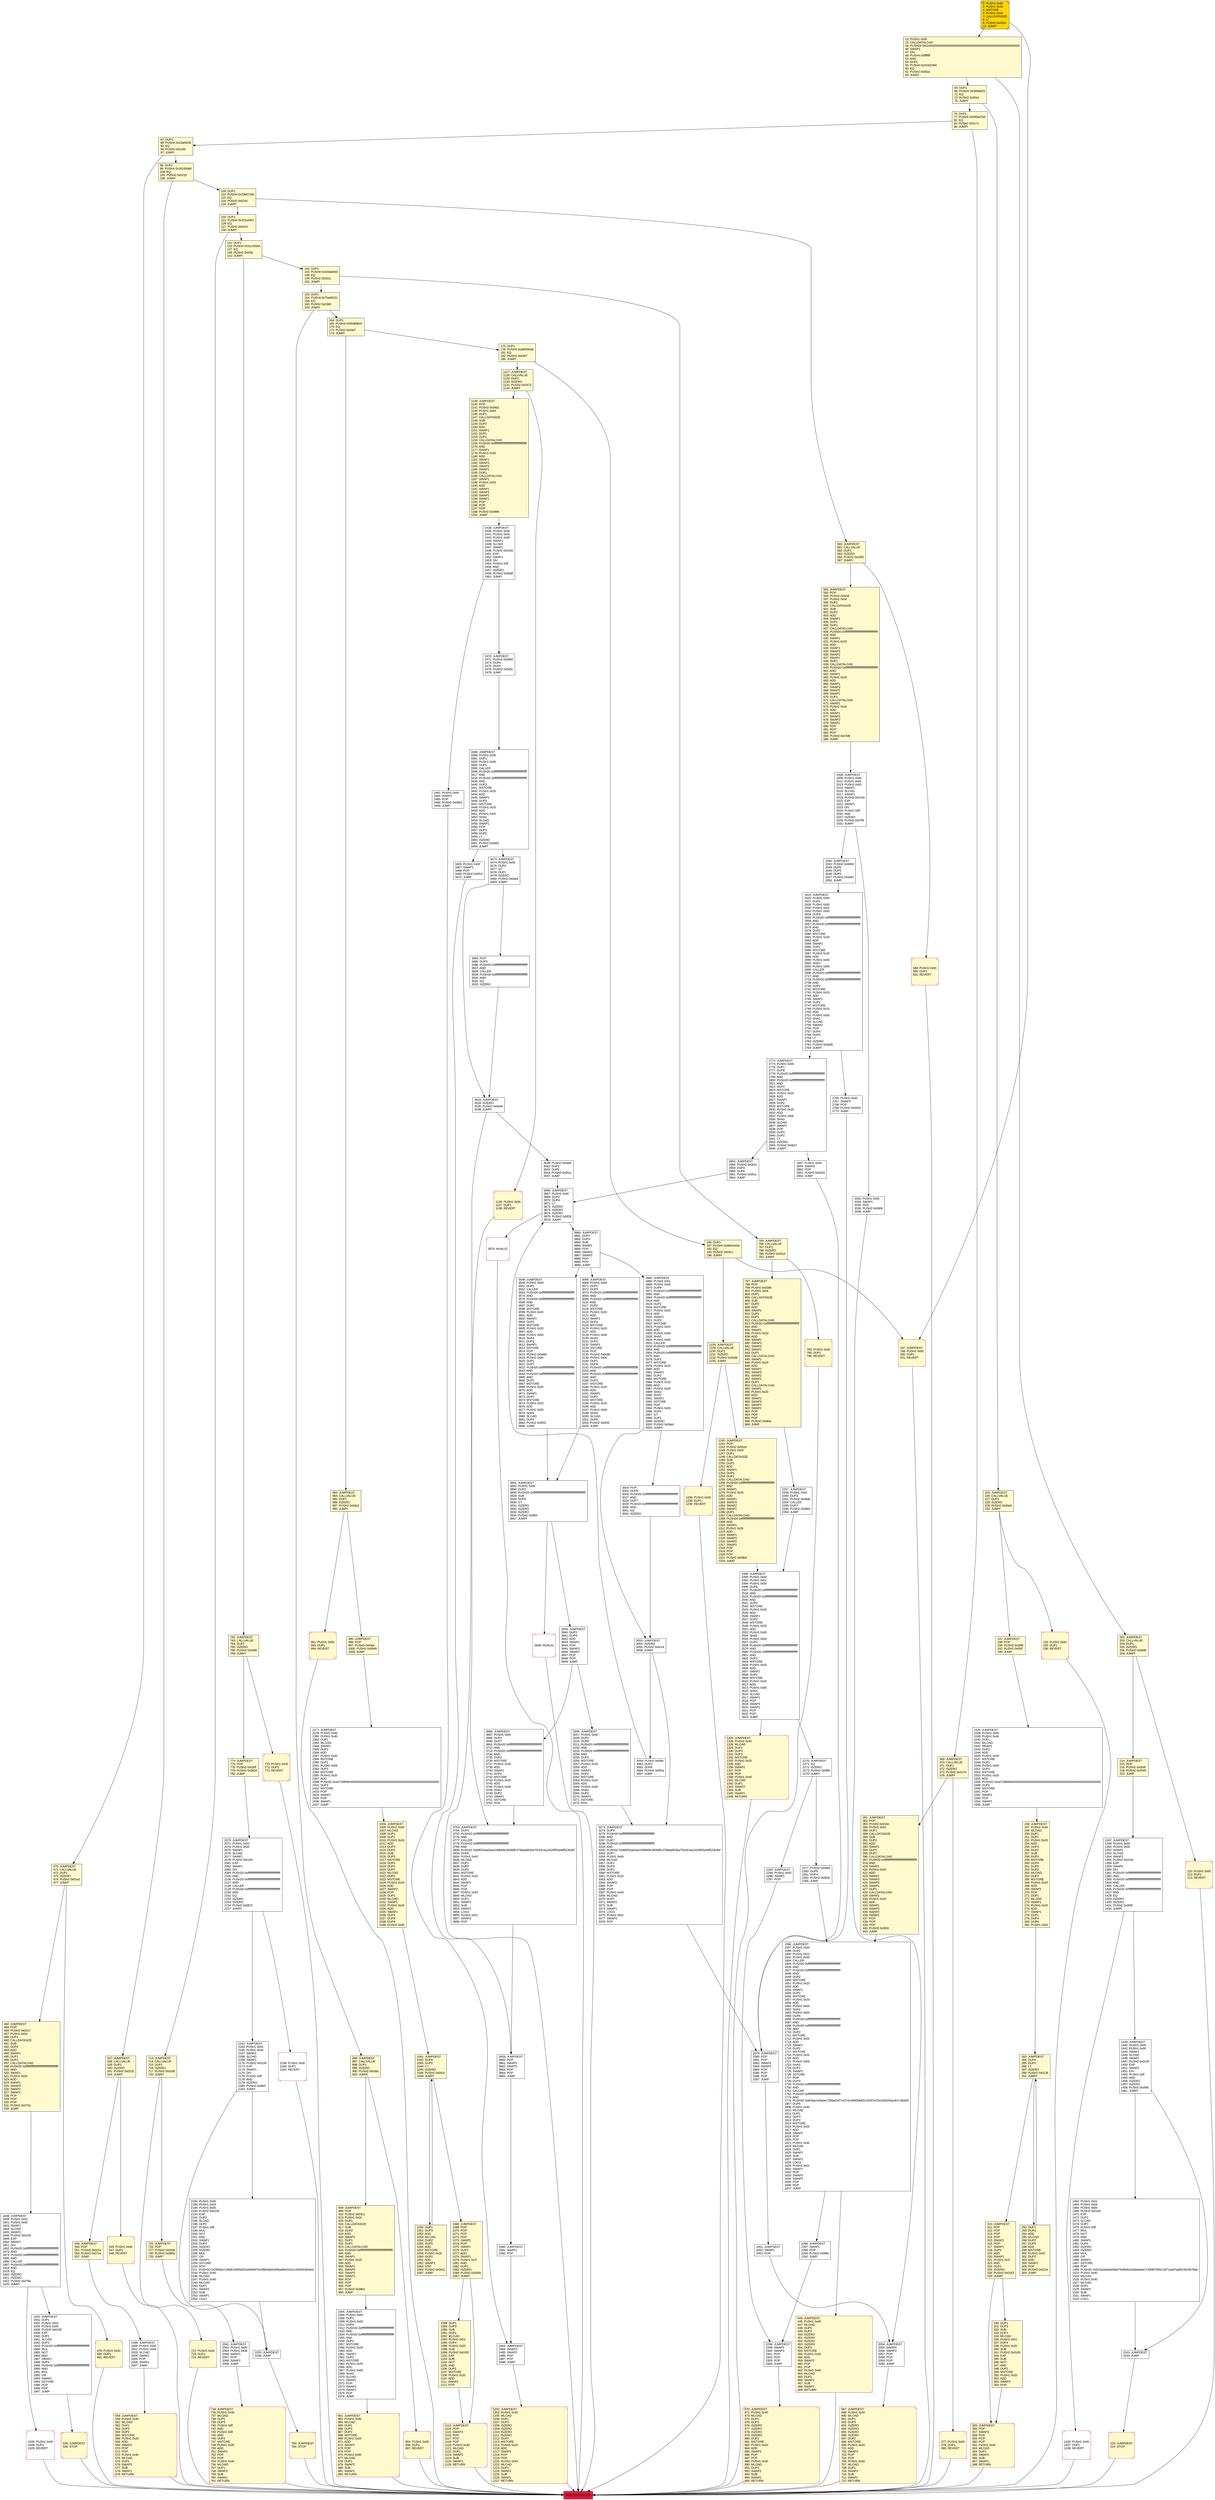 digraph G {
bgcolor=transparent rankdir=UD;
node [shape=box style=filled color=black fillcolor=white fontname=arial fontcolor=black];
3206 [label="3206: JUMPDEST\l3207: PUSH1 0x00\l3209: DUP1\l3210: DUP8\l3211: PUSH20 0xffffffffffffffffffffffffffffffffffffffff\l3232: AND\l3233: PUSH20 0xffffffffffffffffffffffffffffffffffffffff\l3254: AND\l3255: DUP2\l3256: MSTORE\l3257: PUSH1 0x20\l3259: ADD\l3260: SWAP1\l3261: DUP2\l3262: MSTORE\l3263: PUSH1 0x20\l3265: ADD\l3266: PUSH1 0x00\l3268: SHA3\l3269: DUP2\l3270: SWAP1\l3271: SSTORE\l3272: POP\l" ];
3379 [label="3379: JUMPDEST\l3380: POP\l3381: POP\l3382: SWAP4\l3383: SWAP3\l3384: POP\l3385: POP\l3386: POP\l3387: JUMP\l" ];
3866 [label="3866: JUMPDEST\l3867: PUSH1 0x00\l3869: DUP2\l3870: DUP4\l3871: LT\l3872: ISZERO\l3873: ISZERO\l3874: ISZERO\l3875: PUSH2 0x0f28\l3878: JUMPI\l" ];
1127 [label="1127: JUMPDEST\l1128: CALLVALUE\l1129: DUP1\l1130: ISZERO\l1131: PUSH2 0x0473\l1134: JUMPI\l" fillcolor=lemonchiffon ];
580 [label="580: JUMPDEST\l581: CALLVALUE\l582: DUP1\l583: ISZERO\l584: PUSH2 0x0250\l587: JUMPI\l" fillcolor=lemonchiffon ];
2032 [label="2032: PUSH1 0x00\l2034: SWAP1\l2035: POP\l2036: PUSH2 0x0806\l2039: JUMP\l" ];
283 [label="283: JUMPDEST\l284: DUP4\l285: DUP2\l286: LT\l287: ISZERO\l288: PUSH2 0x0136\l291: JUMPI\l" fillcolor=lemonchiffon ];
3939 [label="3939: JUMPDEST\l3940: DUP2\l3941: DUP4\l3942: ADD\l3943: SWAP1\l3944: POP\l3945: SWAP3\l3946: SWAP2\l3947: POP\l3948: POP\l3949: JUMP\l" ];
3880 [label="3880: JUMPDEST\l3881: DUP2\l3882: DUP4\l3883: SUB\l3884: SWAP1\l3885: POP\l3886: SWAP3\l3887: SWAP2\l3888: POP\l3889: POP\l3890: JUMP\l" ];
2054 [label="2054: JUMPDEST\l2055: SWAP4\l2056: SWAP3\l2057: POP\l2058: POP\l2059: POP\l2060: JUMP\l" ];
3484 [label="3484: POP\l3485: DUP4\l3486: PUSH20 0xffffffffffffffffffffffffffffffffffffffff\l3507: AND\l3508: CALLER\l3509: PUSH20 0xffffffffffffffffffffffffffffffffffffffff\l3530: AND\l3531: EQ\l3532: ISZERO\l" ];
2162 [label="2162: JUMPDEST\l2163: PUSH1 0x04\l2165: PUSH1 0x00\l2167: SWAP1\l2168: SLOAD\l2169: SWAP1\l2170: PUSH2 0x0100\l2173: EXP\l2174: SWAP1\l2175: DIV\l2176: PUSH1 0xff\l2178: AND\l2179: ISZERO\l2180: PUSH2 0x08cf\l2183: JUMPI\l" ];
3686 [label="3686: JUMPDEST\l3687: PUSH1 0x00\l3689: DUP1\l3690: DUP7\l3691: PUSH20 0xffffffffffffffffffffffffffffffffffffffff\l3712: AND\l3713: PUSH20 0xffffffffffffffffffffffffffffffffffffffff\l3734: AND\l3735: DUP2\l3736: MSTORE\l3737: PUSH1 0x20\l3739: ADD\l3740: SWAP1\l3741: DUP2\l3742: MSTORE\l3743: PUSH1 0x20\l3745: ADD\l3746: PUSH1 0x00\l3748: SHA3\l3749: DUP2\l3750: SWAP1\l3751: SSTORE\l3752: POP\l" ];
774 [label="774: JUMPDEST\l775: POP\l776: PUSH2 0x030f\l779: PUSH2 0x0816\l782: JUMP\l" fillcolor=lemonchiffon ];
131 [label="131: DUP1\l132: PUSH4 0x31c420d4\l137: EQ\l138: PUSH2 0x02fa\l141: JUMPI\l" fillcolor=lemonchiffon ];
983 [label="983: JUMPDEST\l984: CALLVALUE\l985: DUP1\l986: ISZERO\l987: PUSH2 0x03e3\l990: JUMPI\l" fillcolor=lemonchiffon ];
2847 [label="2847: PUSH1 0x00\l2849: SWAP3\l2850: POP\l2851: PUSH2 0x0d33\l2854: JUMP\l" ];
3388 [label="3388: JUMPDEST\l3389: PUSH1 0x00\l3391: DUP1\l3392: PUSH1 0x00\l3394: DUP1\l3395: CALLER\l3396: PUSH20 0xffffffffffffffffffffffffffffffffffffffff\l3417: AND\l3418: PUSH20 0xffffffffffffffffffffffffffffffffffffffff\l3439: AND\l3440: DUP2\l3441: MSTORE\l3442: PUSH1 0x20\l3444: ADD\l3445: SWAP1\l3446: DUP2\l3447: MSTORE\l3448: PUSH1 0x20\l3450: ADD\l3451: PUSH1 0x00\l3453: SHA3\l3454: SLOAD\l3455: SWAP1\l3456: POP\l3457: DUP3\l3458: DUP2\l3459: LT\l3460: ISZERO\l3461: PUSH2 0x0d91\l3464: JUMPI\l" ];
1926 [label="1926: PUSH1 0x00\l1928: DUP1\l1929: REVERT\l" shape=Msquare color=crimson ];
904 [label="904: PUSH1 0x00\l906: DUP1\l907: REVERT\l" fillcolor=lemonchiffon shape=Msquare color=crimson ];
3891 [label="3891: JUMPDEST\l3892: PUSH1 0x00\l3894: DUP2\l3895: PUSH32 0xffffffffffffffffffffffffffffffffffffffffffffffffffffffffffffffff\l3928: SUB\l3929: DUP4\l3930: GT\l3931: ISZERO\l3932: ISZERO\l3933: ISZERO\l3934: PUSH2 0x0f63\l3937: JUMPI\l" ];
120 [label="120: DUP1\l121: PUSH4 0x313ce567\l126: EQ\l127: PUSH2 0x02c9\l130: JUMPI\l" fillcolor=lemonchiffon ];
3068 [label="3068: JUMPDEST\l3069: PUSH1 0x00\l3071: DUP1\l3072: DUP9\l3073: PUSH20 0xffffffffffffffffffffffffffffffffffffffff\l3094: AND\l3095: PUSH20 0xffffffffffffffffffffffffffffffffffffffff\l3116: AND\l3117: DUP2\l3118: MSTORE\l3119: PUSH1 0x20\l3121: ADD\l3122: SWAP1\l3123: DUP2\l3124: MSTORE\l3125: PUSH1 0x20\l3127: ADD\l3128: PUSH1 0x00\l3130: SHA3\l3131: DUP2\l3132: SWAP1\l3133: SSTORE\l3134: POP\l3135: PUSH2 0x0c86\l3138: PUSH1 0x00\l3140: DUP1\l3141: DUP8\l3142: PUSH20 0xffffffffffffffffffffffffffffffffffffffff\l3163: AND\l3164: PUSH20 0xffffffffffffffffffffffffffffffffffffffff\l3185: AND\l3186: DUP2\l3187: MSTORE\l3188: PUSH1 0x20\l3190: ADD\l3191: SWAP1\l3192: DUP2\l3193: MSTORE\l3194: PUSH1 0x20\l3196: ADD\l3197: PUSH1 0x00\l3199: SHA3\l3200: SLOAD\l3201: DUP6\l3202: PUSH2 0x0f33\l3205: JUMP\l" ];
153 [label="153: DUP1\l154: PUSH4 0x70a08231\l159: EQ\l160: PUSH2 0x0380\l163: JUMPI\l" fillcolor=lemonchiffon ];
3859 [label="3859: JUMPDEST\l3860: POP\l3861: SWAP3\l3862: SWAP2\l3863: POP\l3864: POP\l3865: JUMP\l" ];
1139 [label="1139: JUMPDEST\l1140: POP\l1141: PUSH2 0x04b2\l1144: PUSH1 0x04\l1146: DUP1\l1147: CALLDATASIZE\l1148: SUB\l1149: DUP2\l1150: ADD\l1151: SWAP1\l1152: DUP1\l1153: DUP1\l1154: CALLDATALOAD\l1155: PUSH20 0xffffffffffffffffffffffffffffffffffffffff\l1176: AND\l1177: SWAP1\l1178: PUSH1 0x20\l1180: ADD\l1181: SWAP1\l1182: SWAP3\l1183: SWAP2\l1184: SWAP1\l1185: DUP1\l1186: CALLDATALOAD\l1187: SWAP1\l1188: PUSH1 0x20\l1190: ADD\l1191: SWAP1\l1192: SWAP3\l1193: SWAP2\l1194: SWAP1\l1195: POP\l1196: POP\l1197: POP\l1198: PUSH2 0x0986\l1201: JUMP\l" fillcolor=lemonchiffon ];
2184 [label="2184: PUSH1 0x00\l2186: PUSH1 0x04\l2188: PUSH1 0x00\l2190: PUSH2 0x0100\l2193: EXP\l2194: DUP2\l2195: SLOAD\l2196: DUP2\l2197: PUSH1 0xff\l2199: MUL\l2200: NOT\l2201: AND\l2202: SWAP1\l2203: DUP4\l2204: ISZERO\l2205: ISZERO\l2206: MUL\l2207: OR\l2208: SWAP1\l2209: SSTORE\l2210: POP\l2211: PUSH32 0x2f05ba71d0df11bf5fa562a6569d70c4f80da84284badbe015ce1456063d0ded\l2244: PUSH1 0x40\l2246: MLOAD\l2247: PUSH1 0x40\l2249: MLOAD\l2250: DUP1\l2251: SWAP2\l2252: SUB\l2253: SWAP1\l2254: LOG1\l" ];
1435 [label="1435: PUSH1 0x00\l1437: DUP1\l1438: REVERT\l" shape=Msquare color=crimson ];
1535 [label="1535: JUMPDEST\l1536: PUSH1 0x60\l1538: PUSH1 0x40\l1540: DUP1\l1541: MLOAD\l1542: SWAP1\l1543: DUP2\l1544: ADD\l1545: PUSH1 0x40\l1547: MSTORE\l1548: DUP1\l1549: PUSH1 0x05\l1551: DUP2\l1552: MSTORE\l1553: PUSH1 0x20\l1555: ADD\l1556: PUSH32 0x44726f6964000000000000000000000000000000000000000000000000000000\l1589: DUP2\l1590: MSTORE\l1591: POP\l1592: SWAP1\l1593: POP\l1594: SWAP1\l1595: JUMP\l" ];
1041 [label="1041: JUMPDEST\l1042: DUP4\l1043: DUP2\l1044: LT\l1045: ISZERO\l1046: PUSH2 0x042c\l1049: JUMPI\l" fillcolor=lemonchiffon ];
1068 [label="1068: JUMPDEST\l1069: POP\l1070: POP\l1071: POP\l1072: POP\l1073: SWAP1\l1074: POP\l1075: SWAP1\l1076: DUP2\l1077: ADD\l1078: SWAP1\l1079: PUSH1 0x1f\l1081: AND\l1082: DUP1\l1083: ISZERO\l1084: PUSH2 0x0459\l1087: JUMPI\l" fillcolor=lemonchiffon ];
2489 [label="2489: JUMPDEST\l2490: PUSH1 0x00\l2492: PUSH1 0x01\l2494: PUSH1 0x00\l2496: DUP5\l2497: PUSH20 0xffffffffffffffffffffffffffffffffffffffff\l2518: AND\l2519: PUSH20 0xffffffffffffffffffffffffffffffffffffffff\l2540: AND\l2541: DUP2\l2542: MSTORE\l2543: PUSH1 0x20\l2545: ADD\l2546: SWAP1\l2547: DUP2\l2548: MSTORE\l2549: PUSH1 0x20\l2551: ADD\l2552: PUSH1 0x00\l2554: SHA3\l2555: PUSH1 0x00\l2557: DUP4\l2558: PUSH20 0xffffffffffffffffffffffffffffffffffffffff\l2579: AND\l2580: PUSH20 0xffffffffffffffffffffffffffffffffffffffff\l2601: AND\l2602: DUP2\l2603: MSTORE\l2604: PUSH1 0x20\l2606: ADD\l2607: SWAP1\l2608: DUP2\l2609: MSTORE\l2610: PUSH1 0x20\l2612: ADD\l2613: PUSH1 0x00\l2615: SHA3\l2616: SLOAD\l2617: SWAP1\l2618: POP\l2619: SWAP3\l2620: SWAP2\l2621: POP\l2622: POP\l2623: JUMP\l" ];
369 [label="369: JUMPDEST\l370: CALLVALUE\l371: DUP1\l372: ISZERO\l373: PUSH2 0x017d\l376: JUMPI\l" fillcolor=lemonchiffon ];
1347 [label="1347: JUMPDEST\l1348: PUSH1 0x02\l1350: PUSH1 0x00\l1352: SWAP1\l1353: SLOAD\l1354: SWAP1\l1355: PUSH2 0x0100\l1358: EXP\l1359: SWAP1\l1360: DIV\l1361: PUSH20 0xffffffffffffffffffffffffffffffffffffffff\l1382: AND\l1383: PUSH20 0xffffffffffffffffffffffffffffffffffffffff\l1404: AND\l1405: CALLER\l1406: PUSH20 0xffffffffffffffffffffffffffffffffffffffff\l1427: AND\l1428: EQ\l1429: ISZERO\l1430: ISZERO\l1431: PUSH2 0x059f\l1434: JUMPI\l" ];
1596 [label="1596: JUMPDEST\l1597: PUSH1 0x00\l1599: DUP2\l1600: PUSH1 0x01\l1602: PUSH1 0x00\l1604: CALLER\l1605: PUSH20 0xffffffffffffffffffffffffffffffffffffffff\l1626: AND\l1627: PUSH20 0xffffffffffffffffffffffffffffffffffffffff\l1648: AND\l1649: DUP2\l1650: MSTORE\l1651: PUSH1 0x20\l1653: ADD\l1654: SWAP1\l1655: DUP2\l1656: MSTORE\l1657: PUSH1 0x20\l1659: ADD\l1660: PUSH1 0x00\l1662: SHA3\l1663: PUSH1 0x00\l1665: DUP6\l1666: PUSH20 0xffffffffffffffffffffffffffffffffffffffff\l1687: AND\l1688: PUSH20 0xffffffffffffffffffffffffffffffffffffffff\l1709: AND\l1710: DUP2\l1711: MSTORE\l1712: PUSH1 0x20\l1714: ADD\l1715: SWAP1\l1716: DUP2\l1717: MSTORE\l1718: PUSH1 0x20\l1720: ADD\l1721: PUSH1 0x00\l1723: SHA3\l1724: DUP2\l1725: SWAP1\l1726: SSTORE\l1727: POP\l1728: DUP3\l1729: PUSH20 0xffffffffffffffffffffffffffffffffffffffff\l1750: AND\l1751: CALLER\l1752: PUSH20 0xffffffffffffffffffffffffffffffffffffffff\l1773: AND\l1774: PUSH32 0x8c5be1e5ebec7d5bd14f71427d1e84f3dd0314c0f7b2291e5b200ac8c7c3b925\l1807: DUP5\l1808: PUSH1 0x40\l1810: MLOAD\l1811: DUP1\l1812: DUP3\l1813: DUP2\l1814: MSTORE\l1815: PUSH1 0x20\l1817: ADD\l1818: SWAP2\l1819: POP\l1820: POP\l1821: PUSH1 0x40\l1823: MLOAD\l1824: DUP1\l1825: SWAP2\l1826: SUB\l1827: SWAP1\l1828: LOG3\l1829: PUSH1 0x01\l1831: SWAP1\l1832: POP\l1833: SWAP3\l1834: SWAP2\l1835: POP\l1836: POP\l1837: JUMP\l" ];
330 [label="330: DUP1\l331: DUP3\l332: SUB\l333: DUP1\l334: MLOAD\l335: PUSH1 0x01\l337: DUP4\l338: PUSH1 0x20\l340: SUB\l341: PUSH2 0x0100\l344: EXP\l345: SUB\l346: NOT\l347: AND\l348: DUP2\l349: MSTORE\l350: PUSH1 0x20\l352: ADD\l353: SWAP2\l354: POP\l" fillcolor=lemonchiffon ];
246 [label="246: JUMPDEST\l247: PUSH1 0x40\l249: MLOAD\l250: DUP1\l251: DUP1\l252: PUSH1 0x20\l254: ADD\l255: DUP3\l256: DUP2\l257: SUB\l258: DUP3\l259: MSTORE\l260: DUP4\l261: DUP2\l262: DUP2\l263: MLOAD\l264: DUP2\l265: MSTORE\l266: PUSH1 0x20\l268: ADD\l269: SWAP2\l270: POP\l271: DUP1\l272: MLOAD\l273: SWAP1\l274: PUSH1 0x20\l276: ADD\l277: SWAP1\l278: DUP1\l279: DUP4\l280: DUP4\l281: PUSH1 0x00\l" fillcolor=lemonchiffon ];
3059 [label="3059: PUSH2 0x0bfc\l3062: DUP2\l3063: DUP6\l3064: PUSH2 0x0f1a\l3067: JUMP\l" ];
3273 [label="3273: JUMPDEST\l3274: DUP5\l3275: PUSH20 0xffffffffffffffffffffffffffffffffffffffff\l3296: AND\l3297: DUP7\l3298: PUSH20 0xffffffffffffffffffffffffffffffffffffffff\l3319: AND\l3320: PUSH32 0xddf252ad1be2c89b69c2b068fc378daa952ba7f163c4a11628f55a4df523b3ef\l3353: DUP7\l3354: PUSH1 0x40\l3356: MLOAD\l3357: DUP1\l3358: DUP3\l3359: DUP2\l3360: MSTORE\l3361: PUSH1 0x20\l3363: ADD\l3364: SWAP2\l3365: POP\l3366: POP\l3367: PUSH1 0x40\l3369: MLOAD\l3370: DUP1\l3371: SWAP2\l3372: SUB\l3373: SWAP1\l3374: LOG3\l3375: PUSH1 0x01\l3377: SWAP3\l3378: POP\l" ];
233 [label="233: PUSH1 0x00\l235: DUP1\l236: REVERT\l" fillcolor=lemonchiffon shape=Msquare color=crimson ];
1462 [label="1462: PUSH1 0x01\l1464: PUSH1 0x04\l1466: PUSH1 0x00\l1468: PUSH2 0x0100\l1471: EXP\l1472: DUP2\l1473: SLOAD\l1474: DUP2\l1475: PUSH1 0xff\l1477: MUL\l1478: NOT\l1479: AND\l1480: SWAP1\l1481: DUP4\l1482: ISZERO\l1483: ISZERO\l1484: MUL\l1485: OR\l1486: SWAP1\l1487: SSTORE\l1488: POP\l1489: PUSH32 0x615acbaede366d76a8b8cb2a9ada6a71495f0786513d71aa97aaf0c3910b78de\l1522: PUSH1 0x40\l1524: MLOAD\l1525: PUSH1 0x40\l1527: MLOAD\l1528: DUP1\l1529: SWAP2\l1530: SUB\l1531: SWAP1\l1532: LOG1\l" ];
2040 [label="2040: JUMPDEST\l2041: PUSH2 0x0803\l2044: DUP5\l2045: DUP5\l2046: DUP5\l2047: PUSH2 0x0a40\l2050: JUMP\l" ];
223 [label="223: JUMPDEST\l224: STOP\l" fillcolor=lemonchiffon shape=Msquare color=crimson ];
1088 [label="1088: DUP1\l1089: DUP3\l1090: SUB\l1091: DUP1\l1092: MLOAD\l1093: PUSH1 0x01\l1095: DUP4\l1096: PUSH1 0x20\l1098: SUB\l1099: PUSH2 0x0100\l1102: EXP\l1103: SUB\l1104: NOT\l1105: AND\l1106: DUP2\l1107: MSTORE\l1108: PUSH1 0x20\l1110: ADD\l1111: SWAP2\l1112: POP\l" fillcolor=lemonchiffon ];
175 [label="175: DUP1\l176: PUSH4 0xa9059cbb\l181: EQ\l182: PUSH2 0x0467\l185: JUMPI\l" fillcolor=lemonchiffon ];
292 [label="292: DUP1\l293: DUP3\l294: ADD\l295: MLOAD\l296: DUP2\l297: DUP5\l298: ADD\l299: MSTORE\l300: PUSH1 0x20\l302: DUP2\l303: ADD\l304: SWAP1\l305: POP\l306: PUSH2 0x011b\l309: JUMP\l" fillcolor=lemonchiffon ];
470 [label="470: JUMPDEST\l471: CALLVALUE\l472: DUP1\l473: ISZERO\l474: PUSH2 0x01e2\l477: JUMPI\l" fillcolor=lemonchiffon ];
1838 [label="1838: JUMPDEST\l1839: PUSH1 0x02\l1841: PUSH1 0x00\l1843: SWAP1\l1844: SLOAD\l1845: SWAP1\l1846: PUSH2 0x0100\l1849: EXP\l1850: SWAP1\l1851: DIV\l1852: PUSH20 0xffffffffffffffffffffffffffffffffffffffff\l1873: AND\l1874: PUSH20 0xffffffffffffffffffffffffffffffffffffffff\l1895: AND\l1896: CALLER\l1897: PUSH20 0xffffffffffffffffffffffffffffffffffffffff\l1918: AND\l1919: EQ\l1920: ISZERO\l1921: ISZERO\l1922: PUSH2 0x078a\l1925: JUMPI\l" ];
870 [label="870: JUMPDEST\l871: PUSH1 0x40\l873: MLOAD\l874: DUP1\l875: DUP3\l876: ISZERO\l877: ISZERO\l878: ISZERO\l879: ISZERO\l880: DUP2\l881: MSTORE\l882: PUSH1 0x20\l884: ADD\l885: SWAP2\l886: POP\l887: POP\l888: PUSH1 0x40\l890: MLOAD\l891: DUP1\l892: SWAP2\l893: SUB\l894: SWAP1\l895: RETURN\l" fillcolor=lemonchiffon shape=Msquare color=crimson ];
1050 [label="1050: DUP1\l1051: DUP3\l1052: ADD\l1053: MLOAD\l1054: DUP2\l1055: DUP5\l1056: ADD\l1057: MSTORE\l1058: PUSH1 0x20\l1060: DUP2\l1061: ADD\l1062: SWAP1\l1063: POP\l1064: PUSH2 0x0411\l1067: JUMP\l" fillcolor=lemonchiffon ];
237 [label="237: JUMPDEST\l238: POP\l239: PUSH2 0x00f6\l242: PUSH2 0x05ff\l245: JUMP\l" fillcolor=lemonchiffon ];
1004 [label="1004: JUMPDEST\l1005: PUSH1 0x40\l1007: MLOAD\l1008: DUP1\l1009: DUP1\l1010: PUSH1 0x20\l1012: ADD\l1013: DUP3\l1014: DUP2\l1015: SUB\l1016: DUP3\l1017: MSTORE\l1018: DUP4\l1019: DUP2\l1020: DUP2\l1021: MLOAD\l1022: DUP2\l1023: MSTORE\l1024: PUSH1 0x20\l1026: ADD\l1027: SWAP2\l1028: POP\l1029: DUP1\l1030: MLOAD\l1031: SWAP1\l1032: PUSH1 0x20\l1034: ADD\l1035: SWAP1\l1036: DUP1\l1037: DUP4\l1038: DUP4\l1039: PUSH1 0x00\l" fillcolor=lemonchiffon ];
2270 [label="2270: JUMPDEST\l2271: EQ\l2272: ISZERO\l2273: PUSH2 0x08f5\l2276: JUMPI\l" ];
734 [label="734: JUMPDEST\l735: PUSH1 0x40\l737: MLOAD\l738: DUP1\l739: DUP3\l740: PUSH1 0xff\l742: AND\l743: PUSH1 0xff\l745: AND\l746: DUP2\l747: MSTORE\l748: PUSH1 0x20\l750: ADD\l751: SWAP2\l752: POP\l753: POP\l754: PUSH1 0x40\l756: MLOAD\l757: DUP1\l758: SWAP2\l759: SUB\l760: SWAP1\l761: RETURN\l" fillcolor=lemonchiffon shape=Msquare color=crimson ];
98 [label="98: DUP1\l99: PUSH4 0x18160ddd\l104: EQ\l105: PUSH2 0x0219\l108: JUMPI\l" fillcolor=lemonchiffon ];
797 [label="797: JUMPDEST\l798: POP\l799: PUSH2 0x0366\l802: PUSH1 0x04\l804: DUP1\l805: CALLDATASIZE\l806: SUB\l807: DUP2\l808: ADD\l809: SWAP1\l810: DUP1\l811: DUP1\l812: CALLDATALOAD\l813: PUSH20 0xffffffffffffffffffffffffffffffffffffffff\l834: AND\l835: SWAP1\l836: PUSH1 0x20\l838: ADD\l839: SWAP1\l840: SWAP3\l841: SWAP2\l842: SWAP1\l843: DUP1\l844: CALLDATALOAD\l845: SWAP1\l846: PUSH1 0x20\l848: ADD\l849: SWAP1\l850: SWAP3\l851: SWAP2\l852: SWAP1\l853: DUP1\l854: CALLDATALOAD\l855: SWAP1\l856: PUSH1 0x20\l858: ADD\l859: SWAP1\l860: SWAP3\l861: SWAP2\l862: SWAP1\l863: POP\l864: POP\l865: POP\l866: PUSH2 0x08d1\l869: JUMP\l" fillcolor=lemonchiffon ];
3950 [label="3950: EXIT BLOCK\l" fillcolor=crimson ];
2462 [label="2462: PUSH1 0x00\l2464: SWAP1\l2465: POP\l2466: PUSH2 0x09b3\l2469: JUMP\l" ];
2773 [label="2773: JUMPDEST\l2774: PUSH1 0x00\l2776: DUP1\l2777: DUP8\l2778: PUSH20 0xffffffffffffffffffffffffffffffffffffffff\l2799: AND\l2800: PUSH20 0xffffffffffffffffffffffffffffffffffffffff\l2821: AND\l2822: DUP2\l2823: MSTORE\l2824: PUSH1 0x20\l2826: ADD\l2827: SWAP1\l2828: DUP2\l2829: MSTORE\l2830: PUSH1 0x20\l2832: ADD\l2833: PUSH1 0x00\l2835: SHA3\l2836: SLOAD\l2837: SWAP1\l2838: POP\l2839: DUP4\l2840: DUP2\l2841: LT\l2842: ISZERO\l2843: PUSH2 0x0b27\l2846: JUMPI\l" ];
721 [label="721: PUSH1 0x00\l723: DUP1\l724: REVERT\l" fillcolor=lemonchiffon shape=Msquare color=crimson ];
2438 [label="2438: JUMPDEST\l2439: PUSH1 0x00\l2441: PUSH1 0x04\l2443: PUSH1 0x00\l2445: SWAP1\l2446: SLOAD\l2447: SWAP1\l2448: PUSH2 0x0100\l2451: EXP\l2452: SWAP1\l2453: DIV\l2454: PUSH1 0xff\l2456: AND\l2457: ISZERO\l2458: PUSH2 0x09a6\l2461: JUMPI\l" ];
202 [label="202: JUMPDEST\l203: CALLVALUE\l204: DUP1\l205: ISZERO\l206: PUSH2 0x00d6\l209: JUMPI\l" fillcolor=lemonchiffon ];
961 [label="961: JUMPDEST\l962: PUSH1 0x40\l964: MLOAD\l965: DUP1\l966: DUP3\l967: DUP2\l968: MSTORE\l969: PUSH1 0x20\l971: ADD\l972: SWAP2\l973: POP\l974: POP\l975: PUSH1 0x40\l977: MLOAD\l978: DUP1\l979: SWAP2\l980: SUB\l981: SWAP1\l982: RETURN\l" fillcolor=lemonchiffon shape=Msquare color=crimson ];
210 [label="210: PUSH1 0x00\l212: DUP1\l213: REVERT\l" fillcolor=lemonchiffon shape=Msquare color=crimson ];
3533 [label="3533: JUMPDEST\l3534: ISZERO\l3535: PUSH2 0x0ea9\l3538: JUMPI\l" ];
1236 [label="1236: PUSH1 0x00\l1238: DUP1\l1239: REVERT\l" fillcolor=lemonchiffon shape=Msquare color=crimson ];
785 [label="785: JUMPDEST\l786: CALLVALUE\l787: DUP1\l788: ISZERO\l789: PUSH2 0x031d\l792: JUMPI\l" fillcolor=lemonchiffon ];
1439 [label="1439: JUMPDEST\l1440: PUSH1 0x04\l1442: PUSH1 0x00\l1444: SWAP1\l1445: SLOAD\l1446: SWAP1\l1447: PUSH2 0x0100\l1450: EXP\l1451: SWAP1\l1452: DIV\l1453: PUSH1 0xff\l1455: AND\l1456: ISZERO\l1457: ISZERO\l1458: PUSH2 0x05fd\l1461: JUMPI\l" ];
3053 [label="3053: JUMPDEST\l3054: ISZERO\l3055: PUSH2 0x0cc9\l3058: JUMPI\l" ];
991 [label="991: PUSH1 0x00\l993: DUP1\l994: REVERT\l" fillcolor=lemonchiffon shape=Msquare color=crimson ];
478 [label="478: PUSH1 0x00\l480: DUP1\l481: REVERT\l" fillcolor=lemonchiffon shape=Msquare color=crimson ];
2480 [label="2480: JUMPDEST\l2481: SWAP1\l2482: POP\l" ];
444 [label="444: JUMPDEST\l445: PUSH1 0x40\l447: MLOAD\l448: DUP1\l449: DUP3\l450: ISZERO\l451: ISZERO\l452: ISZERO\l453: ISZERO\l454: DUP2\l455: MSTORE\l456: PUSH1 0x20\l458: ADD\l459: SWAP2\l460: POP\l461: POP\l462: PUSH1 0x40\l464: MLOAD\l465: DUP1\l466: SWAP2\l467: SUB\l468: SWAP1\l469: RETURN\l" fillcolor=lemonchiffon shape=Msquare color=crimson ];
545 [label="545: PUSH1 0x00\l547: DUP1\l548: REVERT\l" fillcolor=lemonchiffon shape=Msquare color=crimson ];
214 [label="214: JUMPDEST\l215: POP\l216: PUSH2 0x00df\l219: PUSH2 0x0543\l222: JUMP\l" fillcolor=lemonchiffon ];
535 [label="535: JUMPDEST\l536: STOP\l" fillcolor=lemonchiffon shape=Msquare color=crimson ];
3753 [label="3753: JUMPDEST\l3754: DUP4\l3755: PUSH20 0xffffffffffffffffffffffffffffffffffffffff\l3776: AND\l3777: CALLER\l3778: PUSH20 0xffffffffffffffffffffffffffffffffffffffff\l3799: AND\l3800: PUSH32 0xddf252ad1be2c89b69c2b068fc378daa952ba7f163c4a11628f55a4df523b3ef\l3833: DUP6\l3834: PUSH1 0x40\l3836: MLOAD\l3837: DUP1\l3838: DUP3\l3839: DUP2\l3840: MSTORE\l3841: PUSH1 0x20\l3843: ADD\l3844: SWAP2\l3845: POP\l3846: POP\l3847: PUSH1 0x40\l3849: MLOAD\l3850: DUP1\l3851: SWAP2\l3852: SUB\l3853: SWAP1\l3854: LOG3\l3855: PUSH1 0x01\l3857: SWAP2\l3858: POP\l" ];
908 [label="908: JUMPDEST\l909: POP\l910: PUSH2 0x03c1\l913: PUSH1 0x04\l915: DUP1\l916: CALLDATASIZE\l917: SUB\l918: DUP2\l919: ADD\l920: SWAP1\l921: DUP1\l922: DUP1\l923: CALLDATALOAD\l924: PUSH20 0xffffffffffffffffffffffffffffffffffffffff\l945: AND\l946: SWAP1\l947: PUSH1 0x20\l949: ADD\l950: SWAP1\l951: SWAP3\l952: SWAP2\l953: SWAP1\l954: POP\l955: POP\l956: POP\l957: PUSH2 0x0901\l960: JUMP\l" fillcolor=lemonchiffon ];
2624 [label="2624: JUMPDEST\l2625: PUSH1 0x00\l2627: DUP1\l2628: PUSH1 0x00\l2630: PUSH1 0x01\l2632: PUSH1 0x00\l2634: DUP8\l2635: PUSH20 0xffffffffffffffffffffffffffffffffffffffff\l2656: AND\l2657: PUSH20 0xffffffffffffffffffffffffffffffffffffffff\l2678: AND\l2679: DUP2\l2680: MSTORE\l2681: PUSH1 0x20\l2683: ADD\l2684: SWAP1\l2685: DUP2\l2686: MSTORE\l2687: PUSH1 0x20\l2689: ADD\l2690: PUSH1 0x00\l2692: SHA3\l2693: PUSH1 0x00\l2695: CALLER\l2696: PUSH20 0xffffffffffffffffffffffffffffffffffffffff\l2717: AND\l2718: PUSH20 0xffffffffffffffffffffffffffffffffffffffff\l2739: AND\l2740: DUP2\l2741: MSTORE\l2742: PUSH1 0x20\l2744: ADD\l2745: SWAP1\l2746: DUP2\l2747: MSTORE\l2748: PUSH1 0x20\l2750: ADD\l2751: PUSH1 0x00\l2753: SHA3\l2754: SLOAD\l2755: SWAP2\l2756: POP\l2757: DUP4\l2758: DUP3\l2759: LT\l2760: ISZERO\l2761: PUSH2 0x0ad5\l2764: JUMPI\l" ];
2277 [label="2277: PUSH2 0x08ee\l2280: DUP5\l2281: DUP4\l2282: PUSH2 0x063c\l2285: JUMP\l" ];
2483 [label="2483: JUMPDEST\l2484: SWAP3\l2485: SWAP2\l2486: POP\l2487: POP\l2488: JUMP\l" ];
2377 [label="2377: JUMPDEST\l2378: PUSH1 0x60\l2380: PUSH1 0x40\l2382: DUP1\l2383: MLOAD\l2384: SWAP1\l2385: DUP2\l2386: ADD\l2387: PUSH1 0x40\l2389: MSTORE\l2390: DUP1\l2391: PUSH1 0x05\l2393: DUP2\l2394: MSTORE\l2395: PUSH1 0x20\l2397: ADD\l2398: PUSH32 0x44726f6964000000000000000000000000000000000000000000000000000000\l2431: DUP2\l2432: MSTORE\l2433: POP\l2434: SWAP1\l2435: POP\l2436: SWAP1\l2437: JUMP\l" ];
1202 [label="1202: JUMPDEST\l1203: PUSH1 0x40\l1205: MLOAD\l1206: DUP1\l1207: DUP3\l1208: ISZERO\l1209: ISZERO\l1210: ISZERO\l1211: ISZERO\l1212: DUP2\l1213: MSTORE\l1214: PUSH1 0x20\l1216: ADD\l1217: SWAP2\l1218: POP\l1219: POP\l1220: PUSH1 0x40\l1222: MLOAD\l1223: DUP1\l1224: SWAP2\l1225: SUB\l1226: SWAP1\l1227: RETURN\l" fillcolor=lemonchiffon shape=Msquare color=crimson ];
164 [label="164: DUP1\l165: PUSH4 0x95d89b41\l170: EQ\l171: PUSH2 0x03d7\l174: JUMPI\l" fillcolor=lemonchiffon ];
65 [label="65: DUP1\l66: PUSH4 0x06fdde03\l71: EQ\l72: PUSH2 0x00e1\l75: JUMPI\l" fillcolor=lemonchiffon ];
76 [label="76: DUP1\l77: PUSH4 0x095ea7b3\l82: EQ\l83: PUSH2 0x0171\l86: JUMPI\l" fillcolor=lemonchiffon ];
687 [label="687: JUMPDEST\l688: PUSH1 0x40\l690: MLOAD\l691: DUP1\l692: DUP3\l693: ISZERO\l694: ISZERO\l695: ISZERO\l696: ISZERO\l697: DUP2\l698: MSTORE\l699: PUSH1 0x20\l701: ADD\l702: SWAP2\l703: POP\l704: POP\l705: PUSH1 0x40\l707: MLOAD\l708: DUP1\l709: SWAP2\l710: SUB\l711: SWAP1\l712: RETURN\l" fillcolor=lemonchiffon shape=Msquare color=crimson ];
2305 [label="2305: JUMPDEST\l2306: PUSH1 0x00\l2308: DUP1\l2309: PUSH1 0x00\l2311: DUP4\l2312: PUSH20 0xffffffffffffffffffffffffffffffffffffffff\l2333: AND\l2334: PUSH20 0xffffffffffffffffffffffffffffffffffffffff\l2355: AND\l2356: DUP2\l2357: MSTORE\l2358: PUSH1 0x20\l2360: ADD\l2361: SWAP1\l2362: DUP2\l2363: MSTORE\l2364: PUSH1 0x20\l2366: ADD\l2367: PUSH1 0x00\l2369: SHA3\l2370: SLOAD\l2371: SWAP1\l2372: POP\l2373: SWAP2\l2374: SWAP1\l2375: POP\l2376: JUMP\l" ];
3548 [label="3548: JUMPDEST\l3549: PUSH1 0x00\l3551: DUP1\l3552: CALLER\l3553: PUSH20 0xffffffffffffffffffffffffffffffffffffffff\l3574: AND\l3575: PUSH20 0xffffffffffffffffffffffffffffffffffffffff\l3596: AND\l3597: DUP2\l3598: MSTORE\l3599: PUSH1 0x20\l3601: ADD\l3602: SWAP1\l3603: DUP2\l3604: MSTORE\l3605: PUSH1 0x20\l3607: ADD\l3608: PUSH1 0x00\l3610: SHA3\l3611: DUP2\l3612: SWAP1\l3613: SSTORE\l3614: POP\l3615: PUSH2 0x0e66\l3618: PUSH1 0x00\l3620: DUP1\l3621: DUP7\l3622: PUSH20 0xffffffffffffffffffffffffffffffffffffffff\l3643: AND\l3644: PUSH20 0xffffffffffffffffffffffffffffffffffffffff\l3665: AND\l3666: DUP2\l3667: MSTORE\l3668: PUSH1 0x20\l3670: ADD\l3671: SWAP1\l3672: DUP2\l3673: MSTORE\l3674: PUSH1 0x20\l3676: ADD\l3677: PUSH1 0x00\l3679: SHA3\l3680: SLOAD\l3681: DUP5\l3682: PUSH2 0x0f33\l3685: JUMP\l" ];
549 [label="549: JUMPDEST\l550: POP\l551: PUSH2 0x022e\l554: PUSH2 0x07ce\l557: JUMP\l" fillcolor=lemonchiffon ];
87 [label="87: DUP1\l88: PUSH4 0x13af4035\l93: EQ\l94: PUSH2 0x01d6\l97: JUMPI\l" fillcolor=lemonchiffon ];
3879 [label="3879: INVALID\l" shape=Msquare color=crimson ];
783 [label="783: JUMPDEST\l784: STOP\l" fillcolor=lemonchiffon shape=Msquare color=crimson ];
558 [label="558: JUMPDEST\l559: PUSH1 0x40\l561: MLOAD\l562: DUP1\l563: DUP3\l564: DUP2\l565: MSTORE\l566: PUSH1 0x20\l568: ADD\l569: SWAP2\l570: POP\l571: POP\l572: PUSH1 0x40\l574: MLOAD\l575: DUP1\l576: SWAP2\l577: SUB\l578: SWAP1\l579: RETURN\l" fillcolor=lemonchiffon shape=Msquare color=crimson ];
762 [label="762: JUMPDEST\l763: CALLVALUE\l764: DUP1\l765: ISZERO\l766: PUSH2 0x0306\l769: JUMPI\l" fillcolor=lemonchiffon ];
1325 [label="1325: JUMPDEST\l1326: PUSH1 0x40\l1328: MLOAD\l1329: DUP1\l1330: DUP3\l1331: DUP2\l1332: MSTORE\l1333: PUSH1 0x20\l1335: ADD\l1336: SWAP2\l1337: POP\l1338: POP\l1339: PUSH1 0x40\l1341: MLOAD\l1342: DUP1\l1343: SWAP2\l1344: SUB\l1345: SWAP1\l1346: RETURN\l" fillcolor=lemonchiffon shape=Msquare color=crimson ];
2070 [label="2070: JUMPDEST\l2071: PUSH1 0x02\l2073: PUSH1 0x00\l2075: SWAP1\l2076: SLOAD\l2077: SWAP1\l2078: PUSH2 0x0100\l2081: EXP\l2082: SWAP1\l2083: DIV\l2084: PUSH20 0xffffffffffffffffffffffffffffffffffffffff\l2105: AND\l2106: PUSH20 0xffffffffffffffffffffffffffffffffffffffff\l2127: AND\l2128: CALLER\l2129: PUSH20 0xffffffffffffffffffffffffffffffffffffffff\l2150: AND\l2151: EQ\l2152: ISZERO\l2153: ISZERO\l2154: PUSH2 0x0872\l2157: JUMPI\l" ];
770 [label="770: PUSH1 0x00\l772: DUP1\l773: REVERT\l" fillcolor=lemonchiffon shape=Msquare color=crimson ];
225 [label="225: JUMPDEST\l226: CALLVALUE\l227: DUP1\l228: ISZERO\l229: PUSH2 0x00ed\l232: JUMPI\l" fillcolor=lemonchiffon ];
1998 [label="1998: JUMPDEST\l1999: PUSH1 0x00\l2001: PUSH1 0x03\l2003: SLOAD\l2004: SWAP1\l2005: POP\l2006: SWAP1\l2007: JUMP\l" ];
713 [label="713: JUMPDEST\l714: CALLVALUE\l715: DUP1\l716: ISZERO\l717: PUSH2 0x02d5\l720: JUMPI\l" fillcolor=lemonchiffon ];
3473 [label="3473: JUMPDEST\l3474: PUSH1 0x00\l3476: DUP4\l3477: GT\l3478: DUP1\l3479: ISZERO\l3480: PUSH2 0x0dcd\l3483: JUMPI\l" ];
2293 [label="2293: JUMPDEST\l2294: PUSH1 0x00\l2296: SWAP1\l2297: POP\l" ];
793 [label="793: PUSH1 0x00\l795: DUP1\l796: REVERT\l" fillcolor=lemonchiffon shape=Msquare color=crimson ];
592 [label="592: JUMPDEST\l593: POP\l594: PUSH2 0x02af\l597: PUSH1 0x04\l599: DUP1\l600: CALLDATASIZE\l601: SUB\l602: DUP2\l603: ADD\l604: SWAP1\l605: DUP1\l606: DUP1\l607: CALLDATALOAD\l608: PUSH20 0xffffffffffffffffffffffffffffffffffffffff\l629: AND\l630: SWAP1\l631: PUSH1 0x20\l633: ADD\l634: SWAP1\l635: SWAP3\l636: SWAP2\l637: SWAP1\l638: DUP1\l639: CALLDATALOAD\l640: PUSH20 0xffffffffffffffffffffffffffffffffffffffff\l661: AND\l662: SWAP1\l663: PUSH1 0x20\l665: ADD\l666: SWAP1\l667: SWAP3\l668: SWAP2\l669: SWAP1\l670: DUP1\l671: CALLDATALOAD\l672: SWAP1\l673: PUSH1 0x20\l675: ADD\l676: SWAP1\l677: SWAP3\l678: SWAP2\l679: SWAP1\l680: POP\l681: POP\l682: POP\l683: PUSH2 0x07d8\l686: JUMP\l" fillcolor=lemonchiffon ];
2865 [label="2865: JUMPDEST\l2866: PUSH1 0x01\l2868: PUSH1 0x00\l2870: DUP9\l2871: PUSH20 0xffffffffffffffffffffffffffffffffffffffff\l2892: AND\l2893: PUSH20 0xffffffffffffffffffffffffffffffffffffffff\l2914: AND\l2915: DUP2\l2916: MSTORE\l2917: PUSH1 0x20\l2919: ADD\l2920: SWAP1\l2921: DUP2\l2922: MSTORE\l2923: PUSH1 0x20\l2925: ADD\l2926: PUSH1 0x00\l2928: SHA3\l2929: PUSH1 0x00\l2931: CALLER\l2932: PUSH20 0xffffffffffffffffffffffffffffffffffffffff\l2953: AND\l2954: PUSH20 0xffffffffffffffffffffffffffffffffffffffff\l2975: AND\l2976: DUP2\l2977: MSTORE\l2978: PUSH1 0x20\l2980: ADD\l2981: SWAP1\l2982: DUP2\l2983: MSTORE\l2984: PUSH1 0x20\l2986: ADD\l2987: PUSH1 0x00\l2989: SHA3\l2990: DUP2\l2991: SWAP1\l2992: SSTORE\l2993: POP\l2994: PUSH1 0x00\l2996: DUP5\l2997: GT\l2998: DUP1\l2999: ISZERO\l3000: PUSH2 0x0bed\l3003: JUMPI\l" ];
995 [label="995: JUMPDEST\l996: POP\l997: PUSH2 0x03ec\l1000: PUSH2 0x0949\l1003: JUMP\l" fillcolor=lemonchiffon ];
197 [label="197: JUMPDEST\l198: PUSH1 0x00\l200: DUP1\l201: REVERT\l" fillcolor=lemonchiffon shape=Msquare color=crimson ];
1113 [label="1113: JUMPDEST\l1114: POP\l1115: SWAP3\l1116: POP\l1117: POP\l1118: POP\l1119: PUSH1 0x40\l1121: MLOAD\l1122: DUP1\l1123: SWAP2\l1124: SUB\l1125: SWAP1\l1126: RETURN\l" fillcolor=lemonchiffon shape=Msquare color=crimson ];
2855 [label="2855: JUMPDEST\l2856: PUSH2 0x0b31\l2859: DUP3\l2860: DUP6\l2861: PUSH2 0x0f1a\l2864: JUMP\l" ];
1228 [label="1228: JUMPDEST\l1229: CALLVALUE\l1230: DUP1\l1231: ISZERO\l1232: PUSH2 0x04d8\l1235: JUMPI\l" fillcolor=lemonchiffon ];
1533 [label="1533: JUMPDEST\l1534: JUMP\l" ];
2051 [label="2051: JUMPDEST\l2052: SWAP1\l2053: POP\l" ];
3004 [label="3004: POP\l3005: DUP5\l3006: PUSH20 0xffffffffffffffffffffffffffffffffffffffff\l3027: AND\l3028: DUP7\l3029: PUSH20 0xffffffffffffffffffffffffffffffffffffffff\l3050: AND\l3051: EQ\l3052: ISZERO\l" ];
896 [label="896: JUMPDEST\l897: CALLVALUE\l898: DUP1\l899: ISZERO\l900: PUSH2 0x038c\l903: JUMPI\l" fillcolor=lemonchiffon ];
1135 [label="1135: PUSH1 0x00\l1137: DUP1\l1138: REVERT\l" fillcolor=lemonchiffon shape=Msquare color=crimson ];
1930 [label="1930: JUMPDEST\l1931: DUP1\l1932: PUSH1 0x02\l1934: PUSH1 0x00\l1936: PUSH2 0x0100\l1939: EXP\l1940: DUP2\l1941: SLOAD\l1942: DUP2\l1943: PUSH20 0xffffffffffffffffffffffffffffffffffffffff\l1964: MUL\l1965: NOT\l1966: AND\l1967: SWAP1\l1968: DUP4\l1969: PUSH20 0xffffffffffffffffffffffffffffffffffffffff\l1990: AND\l1991: MUL\l1992: OR\l1993: SWAP1\l1994: SSTORE\l1995: POP\l1996: POP\l1997: JUMP\l" ];
2158 [label="2158: PUSH1 0x00\l2160: DUP1\l2161: REVERT\l" shape=Msquare color=crimson ];
725 [label="725: JUMPDEST\l726: POP\l727: PUSH2 0x02de\l730: PUSH2 0x080d\l733: JUMP\l" fillcolor=lemonchiffon ];
142 [label="142: DUP1\l143: PUSH4 0x426a8493\l148: EQ\l149: PUSH2 0x0311\l152: JUMPI\l" fillcolor=lemonchiffon ];
377 [label="377: PUSH1 0x00\l379: DUP1\l380: REVERT\l" fillcolor=lemonchiffon shape=Msquare color=crimson ];
0 [label="0: PUSH1 0x80\l2: PUSH1 0x40\l4: MSTORE\l5: PUSH1 0x04\l7: CALLDATASIZE\l8: LT\l9: PUSH2 0x00c5\l12: JUMPI\l" fillcolor=lemonchiffon shape=Msquare fillcolor=gold ];
310 [label="310: JUMPDEST\l311: POP\l312: POP\l313: POP\l314: POP\l315: SWAP1\l316: POP\l317: SWAP1\l318: DUP2\l319: ADD\l320: SWAP1\l321: PUSH1 0x1f\l323: AND\l324: DUP1\l325: ISZERO\l326: PUSH2 0x0163\l329: JUMPI\l" fillcolor=lemonchiffon ];
3938 [label="3938: INVALID\l" shape=Msquare color=crimson ];
2061 [label="2061: JUMPDEST\l2062: PUSH1 0x00\l2064: PUSH1 0x08\l2066: SWAP1\l2067: POP\l2068: SWAP1\l2069: JUMP\l" ];
1240 [label="1240: JUMPDEST\l1241: POP\l1242: PUSH2 0x052d\l1245: PUSH1 0x04\l1247: DUP1\l1248: CALLDATASIZE\l1249: SUB\l1250: DUP2\l1251: ADD\l1252: SWAP1\l1253: DUP1\l1254: DUP1\l1255: CALLDATALOAD\l1256: PUSH20 0xffffffffffffffffffffffffffffffffffffffff\l1277: AND\l1278: SWAP1\l1279: PUSH1 0x20\l1281: ADD\l1282: SWAP1\l1283: SWAP3\l1284: SWAP2\l1285: SWAP1\l1286: DUP1\l1287: CALLDATALOAD\l1288: PUSH20 0xffffffffffffffffffffffffffffffffffffffff\l1309: AND\l1310: SWAP1\l1311: PUSH1 0x20\l1313: ADD\l1314: SWAP1\l1315: SWAP3\l1316: SWAP2\l1317: SWAP1\l1318: POP\l1319: POP\l1320: POP\l1321: PUSH2 0x09b9\l1324: JUMP\l" fillcolor=lemonchiffon ];
2298 [label="2298: JUMPDEST\l2299: SWAP4\l2300: SWAP3\l2301: POP\l2302: POP\l2303: POP\l2304: JUMP\l" ];
381 [label="381: JUMPDEST\l382: POP\l383: PUSH2 0x01bc\l386: PUSH1 0x04\l388: DUP1\l389: CALLDATASIZE\l390: SUB\l391: DUP2\l392: ADD\l393: SWAP1\l394: DUP1\l395: DUP1\l396: CALLDATALOAD\l397: PUSH20 0xffffffffffffffffffffffffffffffffffffffff\l418: AND\l419: SWAP1\l420: PUSH1 0x20\l422: ADD\l423: SWAP1\l424: SWAP3\l425: SWAP2\l426: SWAP1\l427: DUP1\l428: CALLDATALOAD\l429: SWAP1\l430: PUSH1 0x20\l432: ADD\l433: SWAP1\l434: SWAP3\l435: SWAP2\l436: SWAP1\l437: POP\l438: POP\l439: POP\l440: PUSH2 0x063c\l443: JUMP\l" fillcolor=lemonchiffon ];
109 [label="109: DUP1\l110: PUSH4 0x23b872dd\l115: EQ\l116: PUSH2 0x0244\l119: JUMPI\l" fillcolor=lemonchiffon ];
588 [label="588: PUSH1 0x00\l590: DUP1\l591: REVERT\l" fillcolor=lemonchiffon shape=Msquare color=crimson ];
2257 [label="2257: JUMPDEST\l2258: PUSH1 0x00\l2260: DUP3\l2261: PUSH2 0x08de\l2264: CALLER\l2265: DUP7\l2266: PUSH2 0x09b9\l2269: JUMP\l" ];
2470 [label="2470: JUMPDEST\l2471: PUSH2 0x09b0\l2474: DUP4\l2475: DUP4\l2476: PUSH2 0x0d3c\l2479: JUMP\l" ];
3465 [label="3465: PUSH1 0x00\l3467: SWAP2\l3468: POP\l3469: PUSH2 0x0f13\l3472: JUMP\l" ];
537 [label="537: JUMPDEST\l538: CALLVALUE\l539: DUP1\l540: ISZERO\l541: PUSH2 0x0225\l544: JUMPI\l" fillcolor=lemonchiffon ];
482 [label="482: JUMPDEST\l483: POP\l484: PUSH2 0x0217\l487: PUSH1 0x04\l489: DUP1\l490: CALLDATASIZE\l491: SUB\l492: DUP2\l493: ADD\l494: SWAP1\l495: DUP1\l496: DUP1\l497: CALLDATALOAD\l498: PUSH20 0xffffffffffffffffffffffffffffffffffffffff\l519: AND\l520: SWAP1\l521: PUSH1 0x20\l523: ADD\l524: SWAP1\l525: SWAP3\l526: SWAP2\l527: SWAP1\l528: POP\l529: POP\l530: POP\l531: PUSH2 0x072e\l534: JUMP\l" fillcolor=lemonchiffon ];
2765 [label="2765: PUSH1 0x00\l2767: SWAP3\l2768: POP\l2769: PUSH2 0x0d33\l2772: JUMP\l" ];
2255 [label="2255: JUMPDEST\l2256: JUMP\l" ];
3539 [label="3539: PUSH2 0x0ddc\l3542: DUP2\l3543: DUP5\l3544: PUSH2 0x0f1a\l3547: JUMP\l" ];
2286 [label="2286: JUMPDEST\l2287: SWAP1\l2288: POP\l2289: PUSH2 0x08fa\l2292: JUMP\l" ];
355 [label="355: JUMPDEST\l356: POP\l357: SWAP3\l358: POP\l359: POP\l360: POP\l361: PUSH1 0x40\l363: MLOAD\l364: DUP1\l365: SWAP2\l366: SUB\l367: SWAP1\l368: RETURN\l" fillcolor=lemonchiffon shape=Msquare color=crimson ];
186 [label="186: DUP1\l187: PUSH4 0xdd62ed3e\l192: EQ\l193: PUSH2 0x04cc\l196: JUMPI\l" fillcolor=lemonchiffon ];
13 [label="13: PUSH1 0x00\l15: CALLDATALOAD\l16: PUSH29 0x0100000000000000000000000000000000000000000000000000000000\l46: SWAP1\l47: DIV\l48: PUSH4 0xffffffff\l53: AND\l54: DUP1\l55: PUSH4 0x01502460\l60: EQ\l61: PUSH2 0x00ca\l64: JUMPI\l" fillcolor=lemonchiffon ];
2008 [label="2008: JUMPDEST\l2009: PUSH1 0x00\l2011: PUSH1 0x04\l2013: PUSH1 0x00\l2015: SWAP1\l2016: SLOAD\l2017: SWAP1\l2018: PUSH2 0x0100\l2021: EXP\l2022: SWAP1\l2023: DIV\l2024: PUSH1 0xff\l2026: AND\l2027: ISZERO\l2028: PUSH2 0x07f8\l2031: JUMPI\l" ];
65 -> 76;
1041 -> 1068;
202 -> 210;
734 -> 3950;
1347 -> 1435;
2483 -> 1202;
725 -> 2061;
120 -> 131;
2286 -> 2298;
3866 -> 3880;
785 -> 797;
0 -> 197;
1236 -> 3950;
210 -> 3950;
908 -> 2305;
721 -> 3950;
2032 -> 2054;
2438 -> 2462;
2847 -> 3379;
223 -> 3950;
233 -> 3950;
0 -> 13;
186 -> 1228;
592 -> 2008;
283 -> 292;
292 -> 283;
3059 -> 3866;
1347 -> 1439;
3206 -> 3273;
3273 -> 3379;
3859 -> 2480;
2489 -> 2270;
983 -> 991;
2255 -> 783;
237 -> 1535;
1004 -> 1041;
13 -> 65;
2070 -> 2158;
1068 -> 1088;
2624 -> 2765;
1838 -> 1926;
1533 -> 223;
588 -> 3950;
1462 -> 1533;
2054 -> 687;
3880 -> 3548;
3388 -> 3473;
1088 -> 1113;
1838 -> 1930;
3866 -> 3879;
983 -> 995;
797 -> 2257;
1135 -> 3950;
2489 -> 1325;
2158 -> 3950;
153 -> 164;
76 -> 369;
482 -> 1838;
142 -> 785;
1113 -> 3950;
3880 -> 2865;
175 -> 186;
3004 -> 3053;
3938 -> 3950;
2008 -> 2040;
580 -> 592;
3753 -> 3859;
330 -> 355;
1596 -> 2286;
214 -> 1347;
2070 -> 2162;
1228 -> 1236;
3548 -> 3891;
2184 -> 2255;
2855 -> 3866;
109 -> 120;
87 -> 470;
3379 -> 2051;
2377 -> 1004;
283 -> 310;
369 -> 381;
2051 -> 2054;
1240 -> 2489;
3473 -> 3533;
2270 -> 2293;
164 -> 175;
713 -> 721;
1202 -> 3950;
2270 -> 2277;
142 -> 153;
896 -> 904;
580 -> 588;
369 -> 377;
2624 -> 2773;
225 -> 233;
535 -> 3950;
545 -> 3950;
558 -> 3950;
87 -> 98;
3891 -> 3938;
2008 -> 2032;
3879 -> 3950;
3533 -> 3753;
225 -> 237;
1068 -> 1113;
3539 -> 3866;
687 -> 3950;
76 -> 87;
3939 -> 3206;
991 -> 3950;
478 -> 3950;
3939 -> 3686;
3068 -> 3891;
961 -> 3950;
3880 -> 3068;
2162 -> 2184;
310 -> 355;
3891 -> 3939;
470 -> 478;
1228 -> 1240;
1439 -> 1462;
995 -> 2377;
870 -> 3950;
65 -> 225;
1998 -> 558;
3053 -> 3059;
3053 -> 3273;
549 -> 1998;
186 -> 197;
762 -> 770;
1127 -> 1139;
896 -> 908;
904 -> 3950;
175 -> 1127;
246 -> 283;
1139 -> 2438;
1926 -> 3950;
2773 -> 2847;
1930 -> 535;
1435 -> 3950;
2293 -> 2298;
1041 -> 1050;
1050 -> 1041;
537 -> 549;
3484 -> 3533;
2865 -> 3004;
537 -> 545;
713 -> 725;
1535 -> 246;
2438 -> 2470;
762 -> 774;
120 -> 713;
98 -> 109;
13 -> 202;
3533 -> 3539;
355 -> 3950;
310 -> 330;
98 -> 537;
3686 -> 3753;
470 -> 482;
381 -> 1596;
2773 -> 2855;
197 -> 3950;
2298 -> 870;
164 -> 983;
1439 -> 1533;
2061 -> 734;
377 -> 3950;
3473 -> 3484;
131 -> 762;
774 -> 2070;
1596 -> 444;
785 -> 793;
2040 -> 2624;
2865 -> 3053;
3465 -> 3859;
1127 -> 1135;
2277 -> 1596;
770 -> 3950;
2257 -> 2489;
3388 -> 3465;
793 -> 3950;
2470 -> 3388;
109 -> 580;
2162 -> 2255;
2462 -> 2483;
2305 -> 961;
444 -> 3950;
1325 -> 3950;
202 -> 214;
2480 -> 2483;
783 -> 3950;
2765 -> 3379;
131 -> 142;
153 -> 896;
}